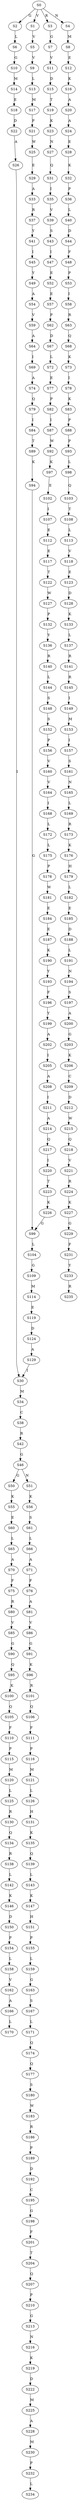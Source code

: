 strict digraph  {
	S0 -> S1 [ label = V ];
	S0 -> S2 [ label = G ];
	S0 -> S3 [ label = R ];
	S0 -> S4 [ label = N ];
	S1 -> S5 [ label = V ];
	S2 -> S6 [ label = L ];
	S3 -> S7 [ label = G ];
	S4 -> S8 [ label = M ];
	S5 -> S9 [ label = V ];
	S6 -> S10 [ label = G ];
	S7 -> S11 [ label = V ];
	S8 -> S12 [ label = E ];
	S9 -> S13 [ label = L ];
	S10 -> S14 [ label = M ];
	S11 -> S15 [ label = D ];
	S12 -> S16 [ label = K ];
	S13 -> S17 [ label = M ];
	S14 -> S18 [ label = E ];
	S15 -> S19 [ label = T ];
	S16 -> S20 [ label = A ];
	S17 -> S21 [ label = P ];
	S18 -> S22 [ label = D ];
	S19 -> S23 [ label = K ];
	S20 -> S24 [ label = A ];
	S21 -> S25 [ label = W ];
	S22 -> S26 [ label = A ];
	S23 -> S27 [ label = N ];
	S24 -> S28 [ label = E ];
	S25 -> S29 [ label = E ];
	S26 -> S30 [ label = I ];
	S27 -> S31 [ label = Q ];
	S28 -> S32 [ label = K ];
	S29 -> S33 [ label = A ];
	S30 -> S34 [ label = M ];
	S31 -> S35 [ label = I ];
	S32 -> S36 [ label = P ];
	S33 -> S37 [ label = R ];
	S34 -> S38 [ label = C ];
	S35 -> S39 [ label = V ];
	S36 -> S40 [ label = L ];
	S37 -> S41 [ label = Y ];
	S38 -> S42 [ label = R ];
	S39 -> S43 [ label = S ];
	S40 -> S44 [ label = D ];
	S41 -> S45 [ label = I ];
	S42 -> S46 [ label = G ];
	S43 -> S47 [ label = I ];
	S44 -> S48 [ label = F ];
	S45 -> S49 [ label = Y ];
	S46 -> S50 [ label = G ];
	S46 -> S51 [ label = N ];
	S47 -> S52 [ label = E ];
	S48 -> S53 [ label = P ];
	S49 -> S54 [ label = A ];
	S50 -> S55 [ label = K ];
	S51 -> S56 [ label = K ];
	S52 -> S57 [ label = E ];
	S53 -> S58 [ label = I ];
	S54 -> S59 [ label = V ];
	S55 -> S60 [ label = E ];
	S56 -> S61 [ label = S ];
	S57 -> S62 [ label = P ];
	S58 -> S63 [ label = R ];
	S59 -> S64 [ label = A ];
	S60 -> S65 [ label = L ];
	S61 -> S66 [ label = L ];
	S62 -> S67 [ label = D ];
	S63 -> S68 [ label = Q ];
	S64 -> S69 [ label = I ];
	S65 -> S70 [ label = A ];
	S66 -> S71 [ label = A ];
	S67 -> S72 [ label = L ];
	S68 -> S73 [ label = K ];
	S69 -> S74 [ label = A ];
	S70 -> S75 [ label = F ];
	S71 -> S76 [ label = F ];
	S72 -> S77 [ label = E ];
	S73 -> S78 [ label = I ];
	S74 -> S79 [ label = Q ];
	S75 -> S80 [ label = R ];
	S76 -> S81 [ label = A ];
	S77 -> S82 [ label = P ];
	S78 -> S83 [ label = K ];
	S79 -> S84 [ label = I ];
	S80 -> S85 [ label = V ];
	S81 -> S86 [ label = V ];
	S82 -> S87 [ label = I ];
	S83 -> S88 [ label = P ];
	S84 -> S89 [ label = T ];
	S85 -> S90 [ label = G ];
	S86 -> S91 [ label = G ];
	S87 -> S92 [ label = W ];
	S88 -> S93 [ label = P ];
	S89 -> S94 [ label = K ];
	S90 -> S95 [ label = Q ];
	S91 -> S96 [ label = K ];
	S92 -> S97 [ label = K ];
	S93 -> S98 [ label = L ];
	S94 -> S99 [ label = G ];
	S95 -> S100 [ label = K ];
	S96 -> S101 [ label = R ];
	S97 -> S102 [ label = E ];
	S98 -> S103 [ label = Q ];
	S99 -> S104 [ label = L ];
	S100 -> S105 [ label = Q ];
	S101 -> S106 [ label = Q ];
	S102 -> S107 [ label = I ];
	S103 -> S108 [ label = T ];
	S104 -> S109 [ label = G ];
	S105 -> S110 [ label = F ];
	S106 -> S111 [ label = F ];
	S107 -> S112 [ label = E ];
	S108 -> S113 [ label = L ];
	S109 -> S114 [ label = M ];
	S110 -> S115 [ label = P ];
	S111 -> S116 [ label = P ];
	S112 -> S117 [ label = E ];
	S113 -> S118 [ label = V ];
	S114 -> S119 [ label = E ];
	S115 -> S120 [ label = M ];
	S116 -> S121 [ label = M ];
	S117 -> S122 [ label = T ];
	S118 -> S123 [ label = E ];
	S119 -> S124 [ label = D ];
	S120 -> S125 [ label = L ];
	S121 -> S126 [ label = L ];
	S122 -> S127 [ label = W ];
	S123 -> S128 [ label = D ];
	S124 -> S129 [ label = A ];
	S125 -> S130 [ label = R ];
	S126 -> S131 [ label = H ];
	S127 -> S132 [ label = P ];
	S128 -> S133 [ label = K ];
	S129 -> S30 [ label = I ];
	S130 -> S134 [ label = Q ];
	S131 -> S135 [ label = K ];
	S132 -> S136 [ label = Y ];
	S133 -> S137 [ label = L ];
	S134 -> S138 [ label = R ];
	S135 -> S139 [ label = Q ];
	S136 -> S140 [ label = R ];
	S137 -> S141 [ label = R ];
	S138 -> S142 [ label = L ];
	S139 -> S143 [ label = L ];
	S140 -> S144 [ label = L ];
	S141 -> S145 [ label = R ];
	S142 -> S146 [ label = K ];
	S143 -> S147 [ label = K ];
	S144 -> S148 [ label = S ];
	S145 -> S149 [ label = I ];
	S146 -> S150 [ label = D ];
	S147 -> S151 [ label = H ];
	S148 -> S152 [ label = S ];
	S149 -> S153 [ label = M ];
	S150 -> S154 [ label = P ];
	S151 -> S155 [ label = P ];
	S152 -> S156 [ label = P ];
	S153 -> S157 [ label = I ];
	S154 -> S158 [ label = L ];
	S155 -> S159 [ label = L ];
	S156 -> S160 [ label = V ];
	S157 -> S161 [ label = S ];
	S158 -> S162 [ label = V ];
	S159 -> S163 [ label = G ];
	S160 -> S164 [ label = V ];
	S161 -> S165 [ label = N ];
	S162 -> S166 [ label = A ];
	S163 -> S167 [ label = S ];
	S164 -> S168 [ label = I ];
	S165 -> S169 [ label = L ];
	S166 -> S170 [ label = L ];
	S167 -> S171 [ label = L ];
	S168 -> S172 [ label = L ];
	S169 -> S173 [ label = R ];
	S171 -> S174 [ label = Q ];
	S172 -> S175 [ label = L ];
	S173 -> S176 [ label = K ];
	S174 -> S177 [ label = Q ];
	S175 -> S178 [ label = P ];
	S176 -> S179 [ label = H ];
	S177 -> S180 [ label = S ];
	S178 -> S181 [ label = W ];
	S179 -> S182 [ label = L ];
	S180 -> S183 [ label = W ];
	S181 -> S184 [ label = E ];
	S182 -> S185 [ label = E ];
	S183 -> S186 [ label = R ];
	S184 -> S187 [ label = E ];
	S185 -> S188 [ label = D ];
	S186 -> S189 [ label = P ];
	S187 -> S190 [ label = K ];
	S188 -> S191 [ label = L ];
	S189 -> S192 [ label = D ];
	S190 -> S193 [ label = Y ];
	S191 -> S194 [ label = N ];
	S192 -> S195 [ label = C ];
	S193 -> S196 [ label = F ];
	S194 -> S197 [ label = S ];
	S195 -> S198 [ label = G ];
	S196 -> S199 [ label = Y ];
	S197 -> S200 [ label = A ];
	S198 -> S201 [ label = F ];
	S199 -> S202 [ label = A ];
	S200 -> S203 [ label = G ];
	S201 -> S204 [ label = T ];
	S202 -> S205 [ label = I ];
	S203 -> S206 [ label = K ];
	S204 -> S207 [ label = Q ];
	S205 -> S208 [ label = A ];
	S206 -> S209 [ label = C ];
	S207 -> S210 [ label = P ];
	S208 -> S211 [ label = I ];
	S209 -> S212 [ label = D ];
	S210 -> S213 [ label = G ];
	S211 -> S214 [ label = A ];
	S212 -> S215 [ label = W ];
	S213 -> S216 [ label = N ];
	S214 -> S217 [ label = Q ];
	S215 -> S218 [ label = Q ];
	S216 -> S219 [ label = K ];
	S217 -> S220 [ label = I ];
	S218 -> S221 [ label = V ];
	S219 -> S222 [ label = D ];
	S220 -> S223 [ label = T ];
	S221 -> S224 [ label = R ];
	S222 -> S225 [ label = M ];
	S223 -> S226 [ label = K ];
	S224 -> S227 [ label = K ];
	S225 -> S228 [ label = A ];
	S226 -> S99 [ label = G ];
	S227 -> S229 [ label = G ];
	S228 -> S230 [ label = M ];
	S229 -> S231 [ label = F ];
	S230 -> S232 [ label = P ];
	S231 -> S233 [ label = Y ];
	S232 -> S234 [ label = L ];
	S233 -> S235 [ label = R ];
}
